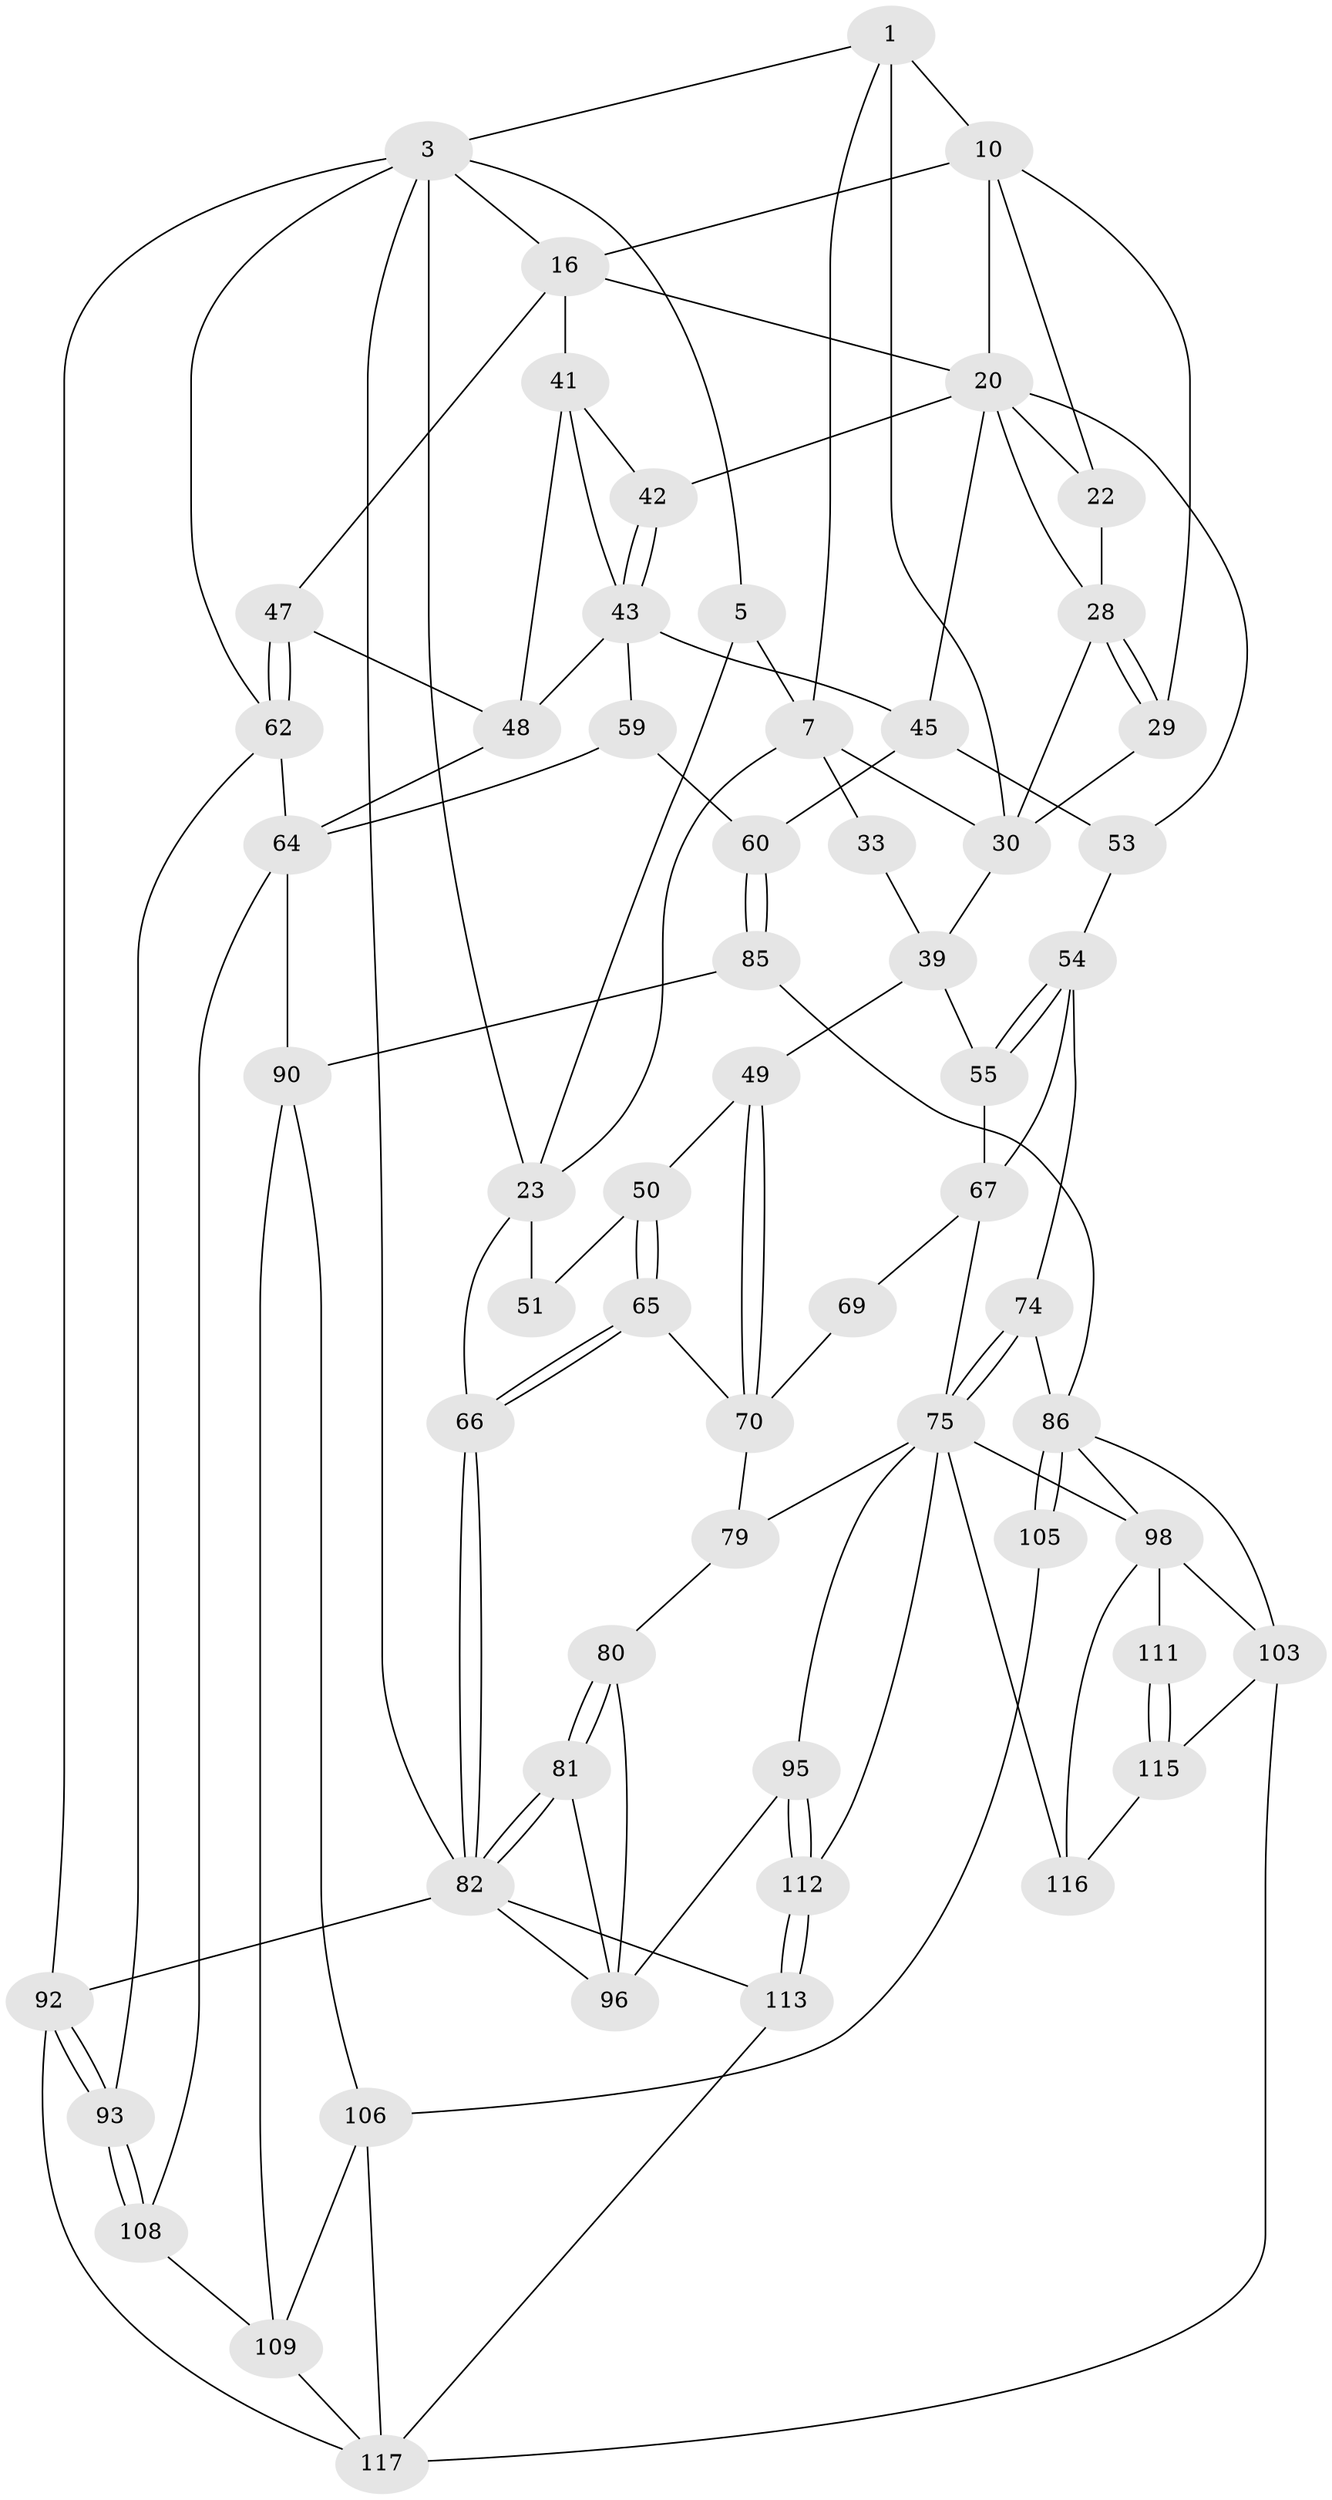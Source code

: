 // original degree distribution, {3: 0.016666666666666666, 5: 0.5166666666666667, 6: 0.225, 4: 0.24166666666666667}
// Generated by graph-tools (version 1.1) at 2025/17/03/09/25 04:17:01]
// undirected, 60 vertices, 131 edges
graph export_dot {
graph [start="1"]
  node [color=gray90,style=filled];
  1 [pos="+0.35380137705677867+0",super="+2+6"];
  3 [pos="+1+0",super="+4+19"];
  5 [pos="+0+0",super="+9"];
  7 [pos="+0.2576292185268929+0.059079235760072464",super="+31+8"];
  10 [pos="+0.7079462048544107+0",super="+11+15"];
  16 [pos="+0.8538461106730971+0.07791742486139136",super="+17"];
  20 [pos="+0.7358108294305954+0.1860622453025878",super="+21+34"];
  22 [pos="+0.65816217867226+0.10676352513557134",super="+27"];
  23 [pos="+0.10338126252351114+0.10177320150080234",super="+24+26"];
  28 [pos="+0.5339088967767346+0.19021854452506076",super="+37"];
  29 [pos="+0.5272286800981012+0.18748494192448592"];
  30 [pos="+0.38857737131410003+0.15345725967857954",super="+32"];
  33 [pos="+0.2878619708391396+0.18939804576594155"];
  39 [pos="+0.34907885309512865+0.3818057636882875",super="+40"];
  41 [pos="+0.8982954822919178+0.22973573888253082",super="+46"];
  42 [pos="+0.7861373549426857+0.1979030457958649"];
  43 [pos="+0.8154978272532062+0.29989731245093276",super="+44"];
  45 [pos="+0.717399187108425+0.2980201460994739",super="+57"];
  47 [pos="+0.9077662768894084+0.35182373060680955"];
  48 [pos="+0.894294383566804+0.34967370990322855",super="+61"];
  49 [pos="+0.2590175744087434+0.38412978101811385"];
  50 [pos="+0.2217789430907505+0.3795448824141793"];
  51 [pos="+0.013545315087757347+0.26548460519142575"];
  53 [pos="+0.5423673996827758+0.46625921977752843"];
  54 [pos="+0.48142279263938115+0.4640672350762326",super="+73"];
  55 [pos="+0.4525622057757015+0.4488091547994013",super="+56"];
  59 [pos="+0.7561771597654+0.4859742616848008"];
  60 [pos="+0.5747700391690387+0.48832822801626924"];
  62 [pos="+1+0.4567445589022869",super="+63"];
  64 [pos="+1+0.6394187829118778",super="+77"];
  65 [pos="+0.0775942093344119+0.5076923453671073"];
  66 [pos="+0+0.42974656380468074"];
  67 [pos="+0.2966344544480213+0.5416456410199809",super="+68+72"];
  69 [pos="+0.2475514027963562+0.5170539401611283"];
  70 [pos="+0.23882648822420852+0.48592766875188487",super="+71"];
  74 [pos="+0.33507886252416386+0.6760401114814627"];
  75 [pos="+0.27611433027526894+0.6607712033320511",super="+78"];
  79 [pos="+0.14911504147914736+0.644835457341371"];
  80 [pos="+0.06157040705164623+0.6482022036841445"];
  81 [pos="+0+0.6160430181441041"];
  82 [pos="+0+0.5633230149127664",super="+83"];
  85 [pos="+0.5904703471125058+0.673546153168403"];
  86 [pos="+0.5479256334467459+0.7083726746034771",super="+87"];
  90 [pos="+0.7099859605679738+0.7344263592251957",super="+91"];
  92 [pos="+1+1"];
  93 [pos="+1+0.7907670466410148"];
  95 [pos="+0.07439990379530052+0.7964660545042224"];
  96 [pos="+0.07307511746654995+0.796189617171219",super="+97"];
  98 [pos="+0.3450771064072569+0.7027439728686934",super="+104+99"];
  103 [pos="+0.3943370119805464+0.8773356447262182",super="+119"];
  105 [pos="+0.5061751858771601+0.8639037279359556"];
  106 [pos="+0.6610508414622582+0.8974515821621352",super="+107"];
  108 [pos="+0.8444597676729729+0.8546160391657701"];
  109 [pos="+0.8115108053337262+0.925224675013222",super="+110"];
  111 [pos="+0.32046722798054855+0.8798881796354032"];
  112 [pos="+0.023850922030317752+1"];
  113 [pos="+0.019526649133821437+1"];
  115 [pos="+0.2850429864806271+0.9168017567928959"];
  116 [pos="+0.2360563884045259+0.9397483462016226"];
  117 [pos="+0.5682390551520254+1",super="+120+118"];
  1 -- 10 [weight=2];
  1 -- 3;
  1 -- 30;
  1 -- 7;
  3 -- 92;
  3 -- 5;
  3 -- 62;
  3 -- 23;
  3 -- 16;
  3 -- 82;
  5 -- 23;
  5 -- 7;
  7 -- 33 [weight=2];
  7 -- 30;
  7 -- 23;
  10 -- 22 [weight=2];
  10 -- 29;
  10 -- 16;
  10 -- 20;
  16 -- 41;
  16 -- 47;
  16 -- 20;
  20 -- 53;
  20 -- 22;
  20 -- 45;
  20 -- 28;
  20 -- 42;
  22 -- 28;
  23 -- 51 [weight=2];
  23 -- 66;
  28 -- 29;
  28 -- 29;
  28 -- 30;
  29 -- 30;
  30 -- 39;
  33 -- 39;
  39 -- 49;
  39 -- 55;
  41 -- 42;
  41 -- 48;
  41 -- 43;
  42 -- 43;
  42 -- 43;
  43 -- 48;
  43 -- 59;
  43 -- 45;
  45 -- 60;
  45 -- 53;
  47 -- 48;
  47 -- 62;
  47 -- 62;
  48 -- 64;
  49 -- 50;
  49 -- 70;
  49 -- 70;
  50 -- 51;
  50 -- 65;
  50 -- 65;
  53 -- 54;
  54 -- 55;
  54 -- 55;
  54 -- 74;
  54 -- 67;
  55 -- 67 [weight=2];
  59 -- 60;
  59 -- 64;
  60 -- 85;
  60 -- 85;
  62 -- 64;
  62 -- 93;
  64 -- 90;
  64 -- 108;
  65 -- 66;
  65 -- 66;
  65 -- 70;
  66 -- 82;
  66 -- 82;
  67 -- 75;
  67 -- 69;
  69 -- 70 [weight=2];
  70 -- 79;
  74 -- 75;
  74 -- 75;
  74 -- 86;
  75 -- 112;
  75 -- 98;
  75 -- 116;
  75 -- 95;
  75 -- 79;
  79 -- 80;
  80 -- 81;
  80 -- 81;
  80 -- 96;
  81 -- 82;
  81 -- 82;
  81 -- 96;
  82 -- 96;
  82 -- 113;
  82 -- 92;
  85 -- 86;
  85 -- 90;
  86 -- 105 [weight=2];
  86 -- 105;
  86 -- 98;
  86 -- 103;
  90 -- 109;
  90 -- 106;
  92 -- 93;
  92 -- 93;
  92 -- 117;
  93 -- 108;
  93 -- 108;
  95 -- 96;
  95 -- 112;
  95 -- 112;
  98 -- 111 [weight=2];
  98 -- 103;
  98 -- 116;
  103 -- 115;
  103 -- 117;
  105 -- 106;
  106 -- 109;
  106 -- 117;
  108 -- 109;
  109 -- 117;
  111 -- 115;
  111 -- 115;
  112 -- 113;
  112 -- 113;
  113 -- 117;
  115 -- 116;
}
